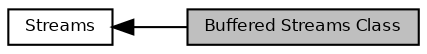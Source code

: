 digraph "Buffered Streams Class"
{
  bgcolor="transparent";
  edge [fontname="Helvetica",fontsize="8",labelfontname="Helvetica",labelfontsize="8"];
  node [fontname="Helvetica",fontsize="8",shape=record];
  rankdir=LR;
  Node0 [label="Buffered Streams Class",height=0.2,width=0.4,color="black", fillcolor="grey75", style="filled", fontcolor="black"];
  Node1 [label="Streams",height=0.2,width=0.4,color="black",URL="$group___h_a_l___i_n_t_e_r_f_a_c_e_s.html"];
  Node1->Node0 [shape=plaintext, dir="back", style="solid"];
}
